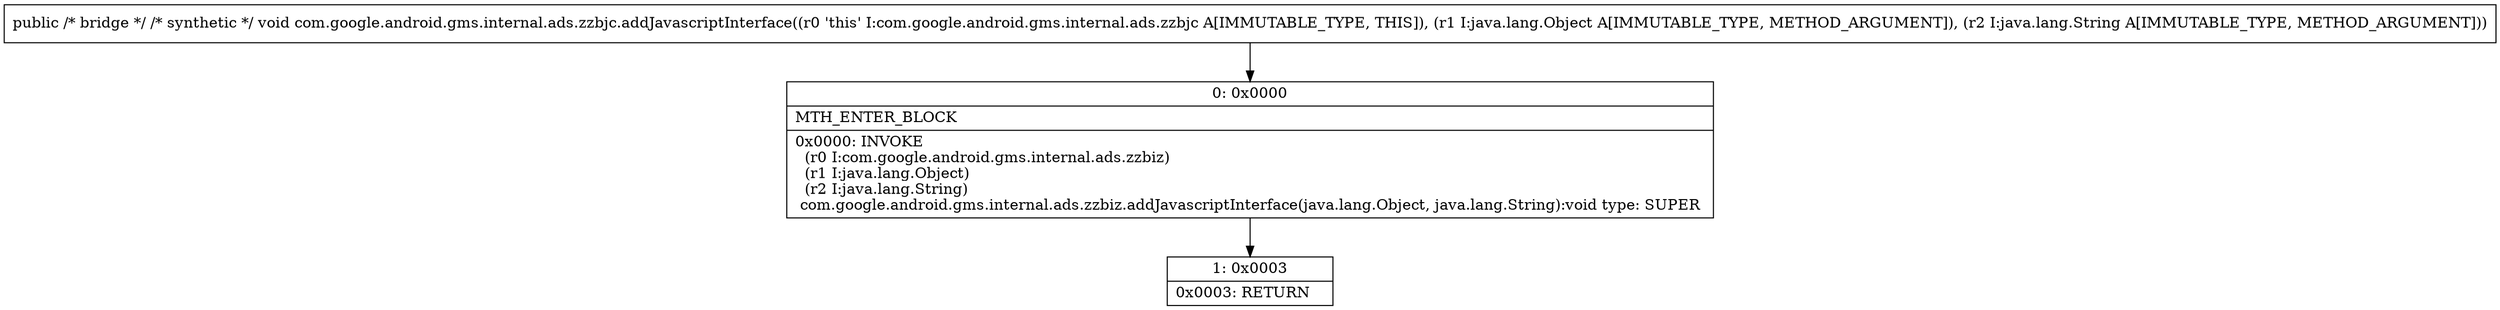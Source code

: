 digraph "CFG forcom.google.android.gms.internal.ads.zzbjc.addJavascriptInterface(Ljava\/lang\/Object;Ljava\/lang\/String;)V" {
Node_0 [shape=record,label="{0\:\ 0x0000|MTH_ENTER_BLOCK\l|0x0000: INVOKE  \l  (r0 I:com.google.android.gms.internal.ads.zzbiz)\l  (r1 I:java.lang.Object)\l  (r2 I:java.lang.String)\l com.google.android.gms.internal.ads.zzbiz.addJavascriptInterface(java.lang.Object, java.lang.String):void type: SUPER \l}"];
Node_1 [shape=record,label="{1\:\ 0x0003|0x0003: RETURN   \l}"];
MethodNode[shape=record,label="{public \/* bridge *\/ \/* synthetic *\/ void com.google.android.gms.internal.ads.zzbjc.addJavascriptInterface((r0 'this' I:com.google.android.gms.internal.ads.zzbjc A[IMMUTABLE_TYPE, THIS]), (r1 I:java.lang.Object A[IMMUTABLE_TYPE, METHOD_ARGUMENT]), (r2 I:java.lang.String A[IMMUTABLE_TYPE, METHOD_ARGUMENT])) }"];
MethodNode -> Node_0;
Node_0 -> Node_1;
}

